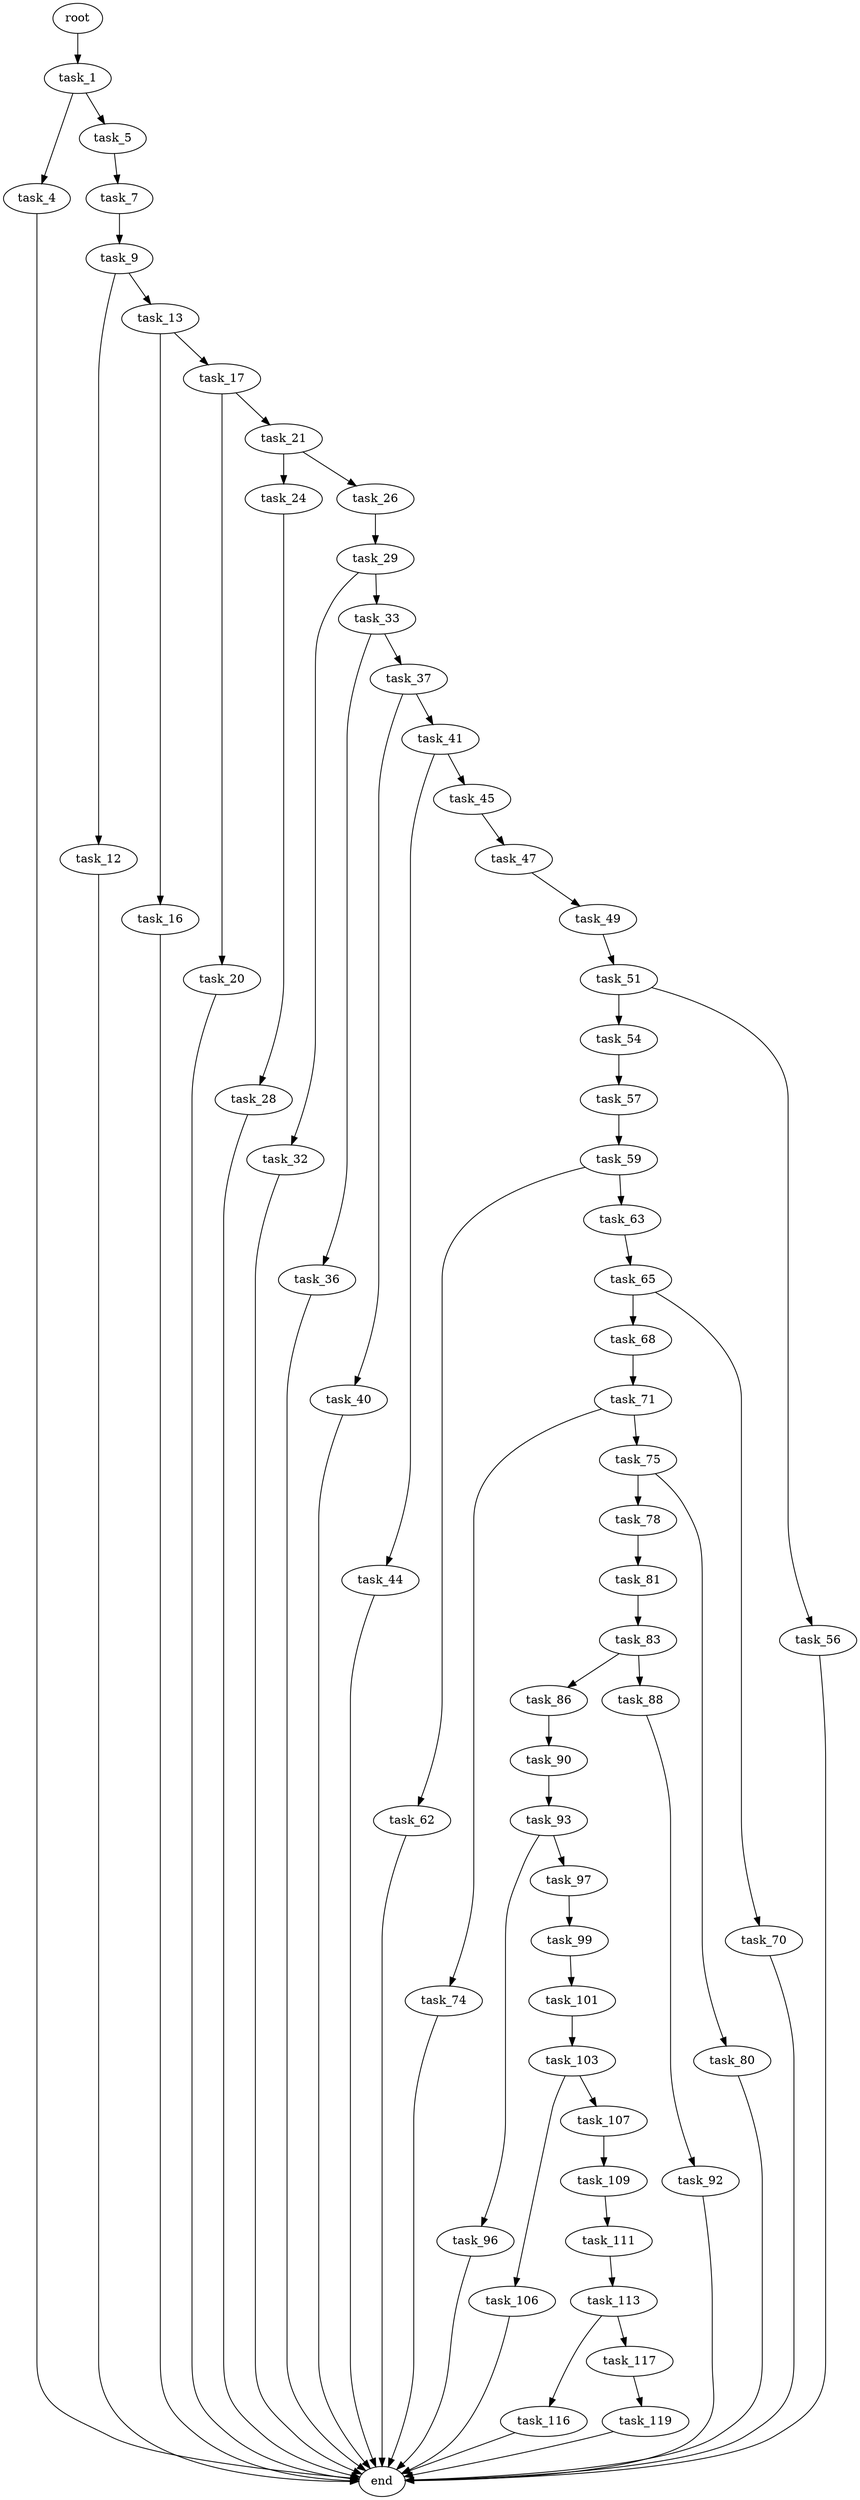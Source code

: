 digraph G {
  root [size="0.000000"];
  task_1 [size="861822996775.000000"];
  task_4 [size="97150167899.000000"];
  task_5 [size="8752411169.000000"];
  end [size="0.000000"];
  task_7 [size="921463360.000000"];
  task_9 [size="397543106091.000000"];
  task_12 [size="68719476736.000000"];
  task_13 [size="368293445632.000000"];
  task_16 [size="78459223331.000000"];
  task_17 [size="26396116942.000000"];
  task_20 [size="703770070453.000000"];
  task_21 [size="1073741824000.000000"];
  task_24 [size="1680644546.000000"];
  task_26 [size="144314046671.000000"];
  task_28 [size="990918823.000000"];
  task_29 [size="782757789696.000000"];
  task_32 [size="168722520662.000000"];
  task_33 [size="14710171790.000000"];
  task_36 [size="592961653328.000000"];
  task_37 [size="1209128631584.000000"];
  task_40 [size="2916699010.000000"];
  task_41 [size="1073741824000.000000"];
  task_44 [size="117217757436.000000"];
  task_45 [size="368293445632.000000"];
  task_47 [size="368293445632.000000"];
  task_49 [size="782757789696.000000"];
  task_51 [size="12443390082.000000"];
  task_54 [size="1073741824000.000000"];
  task_56 [size="655887946599.000000"];
  task_57 [size="134217728000.000000"];
  task_59 [size="1073741824000.000000"];
  task_62 [size="538842289366.000000"];
  task_63 [size="68719476736.000000"];
  task_65 [size="1073741824000.000000"];
  task_68 [size="16615660229.000000"];
  task_70 [size="35823889616.000000"];
  task_71 [size="68719476736.000000"];
  task_74 [size="549755813888.000000"];
  task_75 [size="136168737120.000000"];
  task_78 [size="245985587952.000000"];
  task_80 [size="23878507309.000000"];
  task_81 [size="42181796027.000000"];
  task_83 [size="6112501277.000000"];
  task_86 [size="189609116892.000000"];
  task_88 [size="7974986940.000000"];
  task_90 [size="11074208164.000000"];
  task_92 [size="159054431989.000000"];
  task_93 [size="8003077144.000000"];
  task_96 [size="459220323673.000000"];
  task_97 [size="231928233984.000000"];
  task_99 [size="1073741824000.000000"];
  task_101 [size="231928233984.000000"];
  task_103 [size="774293678331.000000"];
  task_106 [size="26815870359.000000"];
  task_107 [size="90844195229.000000"];
  task_109 [size="28991029248.000000"];
  task_111 [size="351419460048.000000"];
  task_113 [size="782757789696.000000"];
  task_116 [size="30698445437.000000"];
  task_117 [size="130588913739.000000"];
  task_119 [size="782757789696.000000"];

  root -> task_1 [size="1.000000"];
  task_1 -> task_4 [size="838860800.000000"];
  task_1 -> task_5 [size="838860800.000000"];
  task_4 -> end [size="1.000000"];
  task_5 -> task_7 [size="301989888.000000"];
  task_7 -> task_9 [size="33554432.000000"];
  task_9 -> task_12 [size="411041792.000000"];
  task_9 -> task_13 [size="411041792.000000"];
  task_12 -> end [size="1.000000"];
  task_13 -> task_16 [size="411041792.000000"];
  task_13 -> task_17 [size="411041792.000000"];
  task_16 -> end [size="1.000000"];
  task_17 -> task_20 [size="679477248.000000"];
  task_17 -> task_21 [size="679477248.000000"];
  task_20 -> end [size="1.000000"];
  task_21 -> task_24 [size="838860800.000000"];
  task_21 -> task_26 [size="838860800.000000"];
  task_24 -> task_28 [size="33554432.000000"];
  task_26 -> task_29 [size="301989888.000000"];
  task_28 -> end [size="1.000000"];
  task_29 -> task_32 [size="679477248.000000"];
  task_29 -> task_33 [size="679477248.000000"];
  task_32 -> end [size="1.000000"];
  task_33 -> task_36 [size="33554432.000000"];
  task_33 -> task_37 [size="33554432.000000"];
  task_36 -> end [size="1.000000"];
  task_37 -> task_40 [size="838860800.000000"];
  task_37 -> task_41 [size="838860800.000000"];
  task_40 -> end [size="1.000000"];
  task_41 -> task_44 [size="838860800.000000"];
  task_41 -> task_45 [size="838860800.000000"];
  task_44 -> end [size="1.000000"];
  task_45 -> task_47 [size="411041792.000000"];
  task_47 -> task_49 [size="411041792.000000"];
  task_49 -> task_51 [size="679477248.000000"];
  task_51 -> task_54 [size="301989888.000000"];
  task_51 -> task_56 [size="301989888.000000"];
  task_54 -> task_57 [size="838860800.000000"];
  task_56 -> end [size="1.000000"];
  task_57 -> task_59 [size="209715200.000000"];
  task_59 -> task_62 [size="838860800.000000"];
  task_59 -> task_63 [size="838860800.000000"];
  task_62 -> end [size="1.000000"];
  task_63 -> task_65 [size="134217728.000000"];
  task_65 -> task_68 [size="838860800.000000"];
  task_65 -> task_70 [size="838860800.000000"];
  task_68 -> task_71 [size="411041792.000000"];
  task_70 -> end [size="1.000000"];
  task_71 -> task_74 [size="134217728.000000"];
  task_71 -> task_75 [size="134217728.000000"];
  task_74 -> end [size="1.000000"];
  task_75 -> task_78 [size="134217728.000000"];
  task_75 -> task_80 [size="134217728.000000"];
  task_78 -> task_81 [size="536870912.000000"];
  task_80 -> end [size="1.000000"];
  task_81 -> task_83 [size="33554432.000000"];
  task_83 -> task_86 [size="134217728.000000"];
  task_83 -> task_88 [size="134217728.000000"];
  task_86 -> task_90 [size="536870912.000000"];
  task_88 -> task_92 [size="536870912.000000"];
  task_90 -> task_93 [size="209715200.000000"];
  task_92 -> end [size="1.000000"];
  task_93 -> task_96 [size="301989888.000000"];
  task_93 -> task_97 [size="301989888.000000"];
  task_96 -> end [size="1.000000"];
  task_97 -> task_99 [size="301989888.000000"];
  task_99 -> task_101 [size="838860800.000000"];
  task_101 -> task_103 [size="301989888.000000"];
  task_103 -> task_106 [size="838860800.000000"];
  task_103 -> task_107 [size="838860800.000000"];
  task_106 -> end [size="1.000000"];
  task_107 -> task_109 [size="75497472.000000"];
  task_109 -> task_111 [size="75497472.000000"];
  task_111 -> task_113 [size="411041792.000000"];
  task_113 -> task_116 [size="679477248.000000"];
  task_113 -> task_117 [size="679477248.000000"];
  task_116 -> end [size="1.000000"];
  task_117 -> task_119 [size="411041792.000000"];
  task_119 -> end [size="1.000000"];
}
